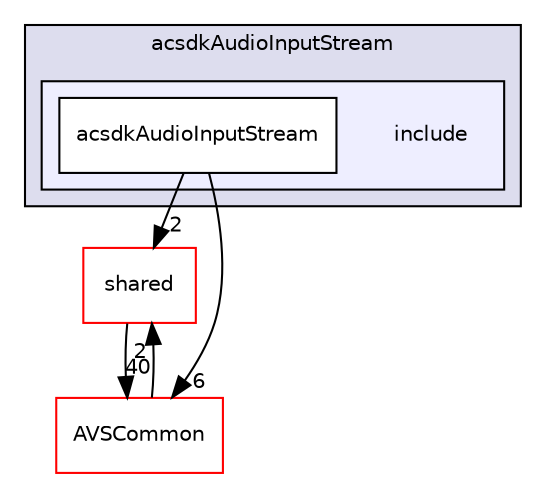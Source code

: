 digraph "/workplace/avs-device-sdk/applications/acsdkAudioInputStream/include" {
  compound=true
  node [ fontsize="10", fontname="Helvetica"];
  edge [ labelfontsize="10", labelfontname="Helvetica"];
  subgraph clusterdir_6e5fdab6be803ed5b8181c38b7c94800 {
    graph [ bgcolor="#ddddee", pencolor="black", label="acsdkAudioInputStream" fontname="Helvetica", fontsize="10", URL="dir_6e5fdab6be803ed5b8181c38b7c94800.html"]
  subgraph clusterdir_0464f53126df424e7d5af87c487f0960 {
    graph [ bgcolor="#eeeeff", pencolor="black", label="" URL="dir_0464f53126df424e7d5af87c487f0960.html"];
    dir_0464f53126df424e7d5af87c487f0960 [shape=plaintext label="include"];
    dir_1bc5b9ac95e5745641b33bfb0e7adf97 [shape=box label="acsdkAudioInputStream" color="black" fillcolor="white" style="filled" URL="dir_1bc5b9ac95e5745641b33bfb0e7adf97.html"];
  }
  }
  dir_9982052f7ce695d12571567315b2fafa [shape=box label="shared" fillcolor="white" style="filled" color="red" URL="dir_9982052f7ce695d12571567315b2fafa.html"];
  dir_13e65effb2bde530b17b3d5eefcd0266 [shape=box label="AVSCommon" fillcolor="white" style="filled" color="red" URL="dir_13e65effb2bde530b17b3d5eefcd0266.html"];
  dir_9982052f7ce695d12571567315b2fafa->dir_13e65effb2bde530b17b3d5eefcd0266 [headlabel="40", labeldistance=1.5 headhref="dir_000116_000017.html"];
  dir_13e65effb2bde530b17b3d5eefcd0266->dir_9982052f7ce695d12571567315b2fafa [headlabel="2", labeldistance=1.5 headhref="dir_000017_000116.html"];
  dir_1bc5b9ac95e5745641b33bfb0e7adf97->dir_9982052f7ce695d12571567315b2fafa [headlabel="2", labeldistance=1.5 headhref="dir_000048_000116.html"];
  dir_1bc5b9ac95e5745641b33bfb0e7adf97->dir_13e65effb2bde530b17b3d5eefcd0266 [headlabel="6", labeldistance=1.5 headhref="dir_000048_000017.html"];
}
